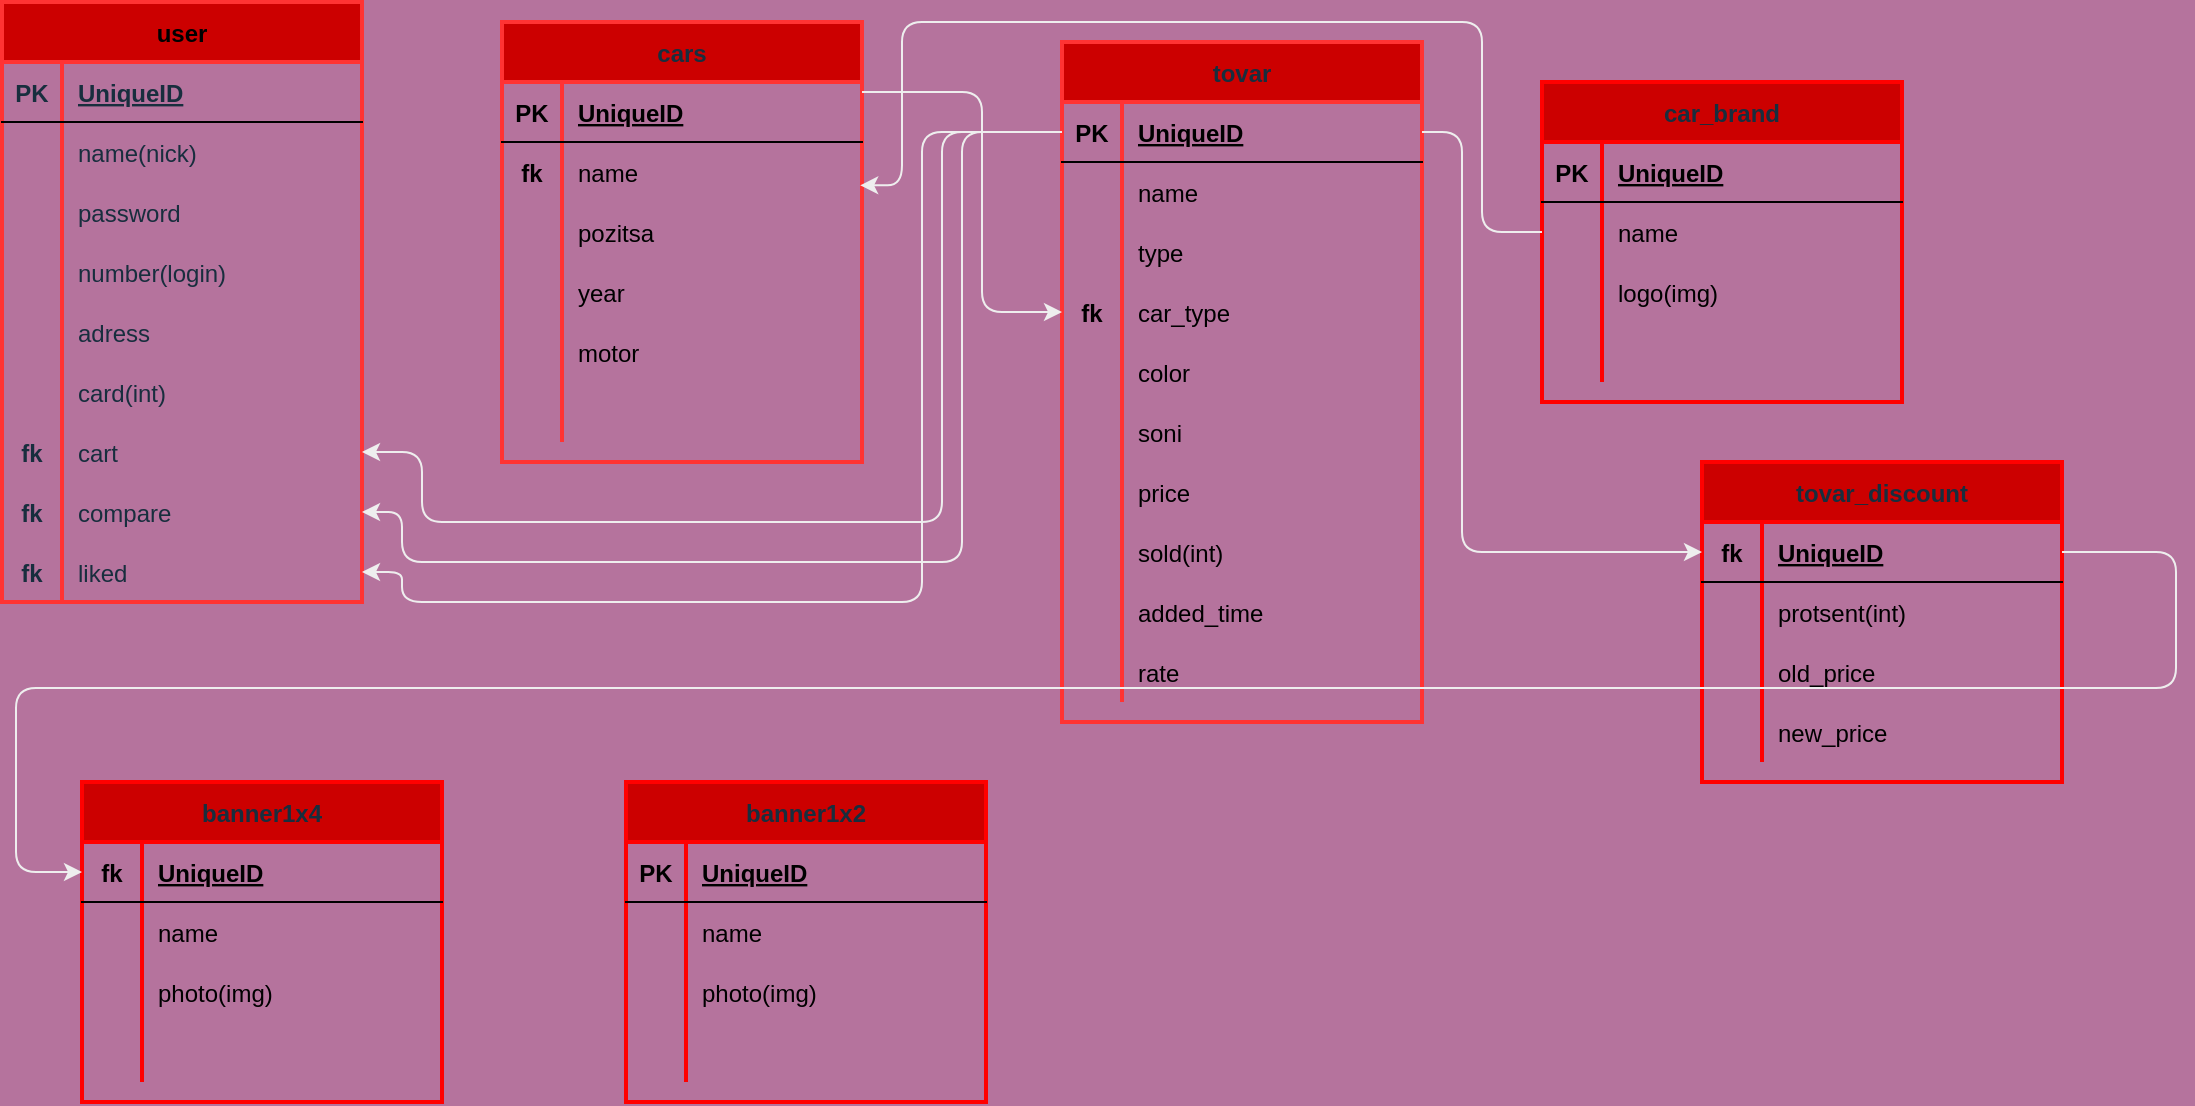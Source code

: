 <mxfile version="14.9.7" type="github">
  <diagram id="xeHyyboJfRNo8l8H1pUN" name="Page-1">
    <mxGraphModel dx="1094" dy="473" grid="0" gridSize="10" guides="1" tooltips="1" connect="1" arrows="1" fold="1" page="1" pageScale="1" pageWidth="1200" pageHeight="1600" background="#B5739D" math="0" shadow="0">
      <root>
        <mxCell id="0" />
        <mxCell id="1" parent="0" />
        <mxCell id="P6NJorh4_VfwuN3LMd6D-14" value="user" style="shape=table;startSize=30;container=1;collapsible=1;childLayout=tableLayout;fixedRows=1;rowLines=0;fontStyle=1;align=center;resizeLast=1;swimlaneFillColor=none;strokeWidth=2;strokeColor=#FF3333;fillColor=#CC0000;" parent="1" vertex="1">
          <mxGeometry x="20" y="40" width="180" height="300" as="geometry" />
        </mxCell>
        <mxCell id="P6NJorh4_VfwuN3LMd6D-15" value="" style="shape=partialRectangle;collapsible=0;dropTarget=0;pointerEvents=0;fillColor=none;top=0;left=0;bottom=1;right=0;points=[[0,0.5],[1,0.5]];portConstraint=eastwest;fontColor=#182E3E;" parent="P6NJorh4_VfwuN3LMd6D-14" vertex="1">
          <mxGeometry y="30" width="180" height="30" as="geometry" />
        </mxCell>
        <mxCell id="P6NJorh4_VfwuN3LMd6D-16" value="PK" style="shape=partialRectangle;connectable=0;fillColor=none;top=0;left=0;bottom=0;right=0;fontStyle=1;overflow=hidden;strokeColor=#BAC8D3;fontColor=#182E3E;" parent="P6NJorh4_VfwuN3LMd6D-15" vertex="1">
          <mxGeometry width="30" height="30" as="geometry" />
        </mxCell>
        <mxCell id="P6NJorh4_VfwuN3LMd6D-17" value="UniqueID" style="shape=partialRectangle;connectable=0;fillColor=none;top=0;left=0;bottom=0;right=0;align=left;spacingLeft=6;fontStyle=5;overflow=hidden;strokeColor=#BAC8D3;fontColor=#182E3E;" parent="P6NJorh4_VfwuN3LMd6D-15" vertex="1">
          <mxGeometry x="30" width="150" height="30" as="geometry" />
        </mxCell>
        <mxCell id="P6NJorh4_VfwuN3LMd6D-18" value="" style="shape=partialRectangle;collapsible=0;dropTarget=0;pointerEvents=0;fillColor=none;top=0;left=0;bottom=0;right=0;points=[[0,0.5],[1,0.5]];portConstraint=eastwest;strokeColor=#BAC8D3;fontColor=#182E3E;" parent="P6NJorh4_VfwuN3LMd6D-14" vertex="1">
          <mxGeometry y="60" width="180" height="30" as="geometry" />
        </mxCell>
        <mxCell id="P6NJorh4_VfwuN3LMd6D-19" value="" style="shape=partialRectangle;connectable=0;fillColor=none;top=0;left=0;bottom=0;right=0;editable=1;overflow=hidden;strokeColor=#BAC8D3;fontColor=#182E3E;" parent="P6NJorh4_VfwuN3LMd6D-18" vertex="1">
          <mxGeometry width="30" height="30" as="geometry" />
        </mxCell>
        <mxCell id="P6NJorh4_VfwuN3LMd6D-20" value="name(nick)" style="shape=partialRectangle;connectable=0;fillColor=none;top=0;left=0;bottom=0;right=0;align=left;spacingLeft=6;overflow=hidden;strokeColor=#BAC8D3;fontColor=#182E3E;" parent="P6NJorh4_VfwuN3LMd6D-18" vertex="1">
          <mxGeometry x="30" width="150" height="30" as="geometry" />
        </mxCell>
        <mxCell id="P6NJorh4_VfwuN3LMd6D-21" value="" style="shape=partialRectangle;collapsible=0;dropTarget=0;pointerEvents=0;fillColor=none;top=0;left=0;bottom=0;right=0;points=[[0,0.5],[1,0.5]];portConstraint=eastwest;strokeColor=#BAC8D3;fontColor=#182E3E;" parent="P6NJorh4_VfwuN3LMd6D-14" vertex="1">
          <mxGeometry y="90" width="180" height="30" as="geometry" />
        </mxCell>
        <mxCell id="P6NJorh4_VfwuN3LMd6D-22" value="" style="shape=partialRectangle;connectable=0;fillColor=none;top=0;left=0;bottom=0;right=0;editable=1;overflow=hidden;strokeColor=#BAC8D3;fontColor=#182E3E;" parent="P6NJorh4_VfwuN3LMd6D-21" vertex="1">
          <mxGeometry width="30" height="30" as="geometry" />
        </mxCell>
        <mxCell id="P6NJorh4_VfwuN3LMd6D-23" value="password" style="shape=partialRectangle;connectable=0;fillColor=none;top=0;left=0;bottom=0;right=0;align=left;spacingLeft=6;overflow=hidden;strokeColor=#BAC8D3;fontColor=#182E3E;" parent="P6NJorh4_VfwuN3LMd6D-21" vertex="1">
          <mxGeometry x="30" width="150" height="30" as="geometry" />
        </mxCell>
        <mxCell id="P6NJorh4_VfwuN3LMd6D-24" value="" style="shape=partialRectangle;collapsible=0;dropTarget=0;pointerEvents=0;fillColor=none;top=0;left=0;bottom=0;right=0;points=[[0,0.5],[1,0.5]];portConstraint=eastwest;strokeColor=#BAC8D3;fontColor=#182E3E;" parent="P6NJorh4_VfwuN3LMd6D-14" vertex="1">
          <mxGeometry y="120" width="180" height="30" as="geometry" />
        </mxCell>
        <mxCell id="P6NJorh4_VfwuN3LMd6D-25" value="" style="shape=partialRectangle;connectable=0;fillColor=none;top=0;left=0;bottom=0;right=0;editable=1;overflow=hidden;strokeColor=#BAC8D3;fontColor=#182E3E;" parent="P6NJorh4_VfwuN3LMd6D-24" vertex="1">
          <mxGeometry width="30" height="30" as="geometry" />
        </mxCell>
        <mxCell id="P6NJorh4_VfwuN3LMd6D-26" value="number(login)" style="shape=partialRectangle;connectable=0;fillColor=none;top=0;left=0;bottom=0;right=0;align=left;spacingLeft=6;overflow=hidden;strokeColor=#BAC8D3;fontColor=#182E3E;" parent="P6NJorh4_VfwuN3LMd6D-24" vertex="1">
          <mxGeometry x="30" width="150" height="30" as="geometry" />
        </mxCell>
        <mxCell id="P6NJorh4_VfwuN3LMd6D-27" value="" style="shape=partialRectangle;collapsible=0;dropTarget=0;pointerEvents=0;fillColor=none;top=0;left=0;bottom=0;right=0;points=[[0,0.5],[1,0.5]];portConstraint=eastwest;strokeColor=#BAC8D3;fontColor=#182E3E;" parent="P6NJorh4_VfwuN3LMd6D-14" vertex="1">
          <mxGeometry y="150" width="180" height="30" as="geometry" />
        </mxCell>
        <mxCell id="P6NJorh4_VfwuN3LMd6D-28" value="" style="shape=partialRectangle;connectable=0;fillColor=none;top=0;left=0;bottom=0;right=0;editable=1;overflow=hidden;strokeColor=#BAC8D3;fontColor=#182E3E;" parent="P6NJorh4_VfwuN3LMd6D-27" vertex="1">
          <mxGeometry width="30" height="30" as="geometry" />
        </mxCell>
        <mxCell id="P6NJorh4_VfwuN3LMd6D-29" value="adress" style="shape=partialRectangle;connectable=0;fillColor=none;top=0;left=0;bottom=0;right=0;align=left;spacingLeft=6;overflow=hidden;strokeColor=#BAC8D3;fontColor=#182E3E;" parent="P6NJorh4_VfwuN3LMd6D-27" vertex="1">
          <mxGeometry x="30" width="150" height="30" as="geometry" />
        </mxCell>
        <mxCell id="P6NJorh4_VfwuN3LMd6D-30" value="" style="shape=partialRectangle;collapsible=0;dropTarget=0;pointerEvents=0;fillColor=none;top=0;left=0;bottom=0;right=0;points=[[0,0.5],[1,0.5]];portConstraint=eastwest;strokeColor=#BAC8D3;fontColor=#182E3E;" parent="P6NJorh4_VfwuN3LMd6D-14" vertex="1">
          <mxGeometry y="180" width="180" height="30" as="geometry" />
        </mxCell>
        <mxCell id="P6NJorh4_VfwuN3LMd6D-31" value="" style="shape=partialRectangle;connectable=0;fillColor=none;top=0;left=0;bottom=0;right=0;editable=1;overflow=hidden;strokeColor=#BAC8D3;fontColor=#182E3E;" parent="P6NJorh4_VfwuN3LMd6D-30" vertex="1">
          <mxGeometry width="30" height="30" as="geometry" />
        </mxCell>
        <mxCell id="P6NJorh4_VfwuN3LMd6D-32" value="card(int)" style="shape=partialRectangle;connectable=0;fillColor=none;top=0;left=0;bottom=0;right=0;align=left;spacingLeft=6;overflow=hidden;strokeColor=#BAC8D3;fontColor=#182E3E;" parent="P6NJorh4_VfwuN3LMd6D-30" vertex="1">
          <mxGeometry x="30" width="150" height="30" as="geometry" />
        </mxCell>
        <mxCell id="P6NJorh4_VfwuN3LMd6D-150" value="" style="shape=partialRectangle;collapsible=0;dropTarget=0;pointerEvents=0;fillColor=none;top=0;left=0;bottom=0;right=0;points=[[0,0.5],[1,0.5]];portConstraint=eastwest;strokeColor=#BAC8D3;fontColor=#182E3E;" parent="P6NJorh4_VfwuN3LMd6D-14" vertex="1">
          <mxGeometry y="210" width="180" height="30" as="geometry" />
        </mxCell>
        <mxCell id="P6NJorh4_VfwuN3LMd6D-151" value="fk" style="shape=partialRectangle;connectable=0;fillColor=none;top=0;left=0;bottom=0;right=0;editable=1;overflow=hidden;strokeColor=#BAC8D3;fontColor=#182E3E;fontStyle=1" parent="P6NJorh4_VfwuN3LMd6D-150" vertex="1">
          <mxGeometry width="30" height="30" as="geometry" />
        </mxCell>
        <mxCell id="P6NJorh4_VfwuN3LMd6D-152" value="cart" style="shape=partialRectangle;connectable=0;fillColor=none;top=0;left=0;bottom=0;right=0;align=left;spacingLeft=6;overflow=hidden;strokeColor=#BAC8D3;fontColor=#182E3E;" parent="P6NJorh4_VfwuN3LMd6D-150" vertex="1">
          <mxGeometry x="30" width="150" height="30" as="geometry" />
        </mxCell>
        <mxCell id="P6NJorh4_VfwuN3LMd6D-154" value="" style="shape=partialRectangle;collapsible=0;dropTarget=0;pointerEvents=0;fillColor=none;top=0;left=0;bottom=0;right=0;points=[[0,0.5],[1,0.5]];portConstraint=eastwest;strokeColor=#BAC8D3;fontColor=#182E3E;" parent="P6NJorh4_VfwuN3LMd6D-14" vertex="1">
          <mxGeometry y="240" width="180" height="30" as="geometry" />
        </mxCell>
        <mxCell id="P6NJorh4_VfwuN3LMd6D-155" value="fk" style="shape=partialRectangle;connectable=0;fillColor=none;top=0;left=0;bottom=0;right=0;editable=1;overflow=hidden;strokeColor=#BAC8D3;fontColor=#182E3E;fontStyle=1" parent="P6NJorh4_VfwuN3LMd6D-154" vertex="1">
          <mxGeometry width="30" height="30" as="geometry" />
        </mxCell>
        <mxCell id="P6NJorh4_VfwuN3LMd6D-156" value="compare" style="shape=partialRectangle;connectable=0;fillColor=none;top=0;left=0;bottom=0;right=0;align=left;spacingLeft=6;overflow=hidden;strokeColor=#BAC8D3;fontColor=#182E3E;" parent="P6NJorh4_VfwuN3LMd6D-154" vertex="1">
          <mxGeometry x="30" width="150" height="30" as="geometry" />
        </mxCell>
        <mxCell id="P6NJorh4_VfwuN3LMd6D-159" value="" style="shape=partialRectangle;collapsible=0;dropTarget=0;pointerEvents=0;fillColor=none;top=0;left=0;bottom=0;right=0;points=[[0,0.5],[1,0.5]];portConstraint=eastwest;strokeColor=#BAC8D3;fontColor=#182E3E;" parent="P6NJorh4_VfwuN3LMd6D-14" vertex="1">
          <mxGeometry y="270" width="180" height="30" as="geometry" />
        </mxCell>
        <mxCell id="P6NJorh4_VfwuN3LMd6D-160" value="fk" style="shape=partialRectangle;connectable=0;fillColor=none;top=0;left=0;bottom=0;right=0;editable=1;overflow=hidden;strokeColor=#BAC8D3;fontColor=#182E3E;fontStyle=1" parent="P6NJorh4_VfwuN3LMd6D-159" vertex="1">
          <mxGeometry width="30" height="30" as="geometry" />
        </mxCell>
        <mxCell id="P6NJorh4_VfwuN3LMd6D-161" value="liked" style="shape=partialRectangle;connectable=0;fillColor=none;top=0;left=0;bottom=0;right=0;align=left;spacingLeft=6;overflow=hidden;strokeColor=#BAC8D3;fontColor=#182E3E;" parent="P6NJorh4_VfwuN3LMd6D-159" vertex="1">
          <mxGeometry x="30" width="150" height="30" as="geometry" />
        </mxCell>
        <mxCell id="P6NJorh4_VfwuN3LMd6D-33" value="tovar" style="shape=table;startSize=30;container=1;collapsible=1;childLayout=tableLayout;fixedRows=1;rowLines=0;fontStyle=1;align=center;resizeLast=1;rounded=0;sketch=0;fontColor=#182E3E;strokeColor=#FF3333;strokeWidth=2;fillColor=#CC0000;gradientColor=none;" parent="1" vertex="1">
          <mxGeometry x="550" y="60" width="180" height="340" as="geometry" />
        </mxCell>
        <mxCell id="P6NJorh4_VfwuN3LMd6D-34" value="" style="shape=partialRectangle;collapsible=0;dropTarget=0;pointerEvents=0;fillColor=none;top=0;left=0;bottom=1;right=0;points=[[0,0.5],[1,0.5]];portConstraint=eastwest;" parent="P6NJorh4_VfwuN3LMd6D-33" vertex="1">
          <mxGeometry y="30" width="180" height="30" as="geometry" />
        </mxCell>
        <mxCell id="P6NJorh4_VfwuN3LMd6D-35" value="PK" style="shape=partialRectangle;connectable=0;fillColor=none;top=0;left=0;bottom=0;right=0;fontStyle=1;overflow=hidden;" parent="P6NJorh4_VfwuN3LMd6D-34" vertex="1">
          <mxGeometry width="30" height="30" as="geometry" />
        </mxCell>
        <mxCell id="P6NJorh4_VfwuN3LMd6D-36" value="UniqueID" style="shape=partialRectangle;connectable=0;fillColor=none;top=0;left=0;bottom=0;right=0;align=left;spacingLeft=6;fontStyle=5;overflow=hidden;" parent="P6NJorh4_VfwuN3LMd6D-34" vertex="1">
          <mxGeometry x="30" width="150" height="30" as="geometry" />
        </mxCell>
        <mxCell id="P6NJorh4_VfwuN3LMd6D-37" value="" style="shape=partialRectangle;collapsible=0;dropTarget=0;pointerEvents=0;fillColor=none;top=0;left=0;bottom=0;right=0;points=[[0,0.5],[1,0.5]];portConstraint=eastwest;" parent="P6NJorh4_VfwuN3LMd6D-33" vertex="1">
          <mxGeometry y="60" width="180" height="30" as="geometry" />
        </mxCell>
        <mxCell id="P6NJorh4_VfwuN3LMd6D-38" value="" style="shape=partialRectangle;connectable=0;fillColor=none;top=0;left=0;bottom=0;right=0;editable=1;overflow=hidden;" parent="P6NJorh4_VfwuN3LMd6D-37" vertex="1">
          <mxGeometry width="30" height="30" as="geometry" />
        </mxCell>
        <mxCell id="P6NJorh4_VfwuN3LMd6D-39" value="name" style="shape=partialRectangle;connectable=0;fillColor=none;top=0;left=0;bottom=0;right=0;align=left;spacingLeft=6;overflow=hidden;" parent="P6NJorh4_VfwuN3LMd6D-37" vertex="1">
          <mxGeometry x="30" width="150" height="30" as="geometry" />
        </mxCell>
        <mxCell id="P6NJorh4_VfwuN3LMd6D-40" value="" style="shape=partialRectangle;collapsible=0;dropTarget=0;pointerEvents=0;fillColor=none;top=0;left=0;bottom=0;right=0;points=[[0,0.5],[1,0.5]];portConstraint=eastwest;" parent="P6NJorh4_VfwuN3LMd6D-33" vertex="1">
          <mxGeometry y="90" width="180" height="30" as="geometry" />
        </mxCell>
        <mxCell id="P6NJorh4_VfwuN3LMd6D-41" value="" style="shape=partialRectangle;connectable=0;fillColor=none;top=0;left=0;bottom=0;right=0;editable=1;overflow=hidden;" parent="P6NJorh4_VfwuN3LMd6D-40" vertex="1">
          <mxGeometry width="30" height="30" as="geometry" />
        </mxCell>
        <mxCell id="P6NJorh4_VfwuN3LMd6D-42" value="type" style="shape=partialRectangle;connectable=0;fillColor=none;top=0;left=0;bottom=0;right=0;align=left;spacingLeft=6;overflow=hidden;" parent="P6NJorh4_VfwuN3LMd6D-40" vertex="1">
          <mxGeometry x="30" width="150" height="30" as="geometry" />
        </mxCell>
        <mxCell id="P6NJorh4_VfwuN3LMd6D-43" value="" style="shape=partialRectangle;collapsible=0;dropTarget=0;pointerEvents=0;fillColor=none;top=0;left=0;bottom=0;right=0;points=[[0,0.5],[1,0.5]];portConstraint=eastwest;" parent="P6NJorh4_VfwuN3LMd6D-33" vertex="1">
          <mxGeometry y="120" width="180" height="30" as="geometry" />
        </mxCell>
        <mxCell id="P6NJorh4_VfwuN3LMd6D-44" value="fk" style="shape=partialRectangle;connectable=0;fillColor=none;top=0;left=0;bottom=0;right=0;editable=1;overflow=hidden;fontStyle=1" parent="P6NJorh4_VfwuN3LMd6D-43" vertex="1">
          <mxGeometry width="30" height="30" as="geometry" />
        </mxCell>
        <mxCell id="P6NJorh4_VfwuN3LMd6D-45" value="car_type" style="shape=partialRectangle;connectable=0;fillColor=none;top=0;left=0;bottom=0;right=0;align=left;spacingLeft=6;overflow=hidden;" parent="P6NJorh4_VfwuN3LMd6D-43" vertex="1">
          <mxGeometry x="30" width="150" height="30" as="geometry" />
        </mxCell>
        <mxCell id="P6NJorh4_VfwuN3LMd6D-82" value="" style="shape=partialRectangle;collapsible=0;dropTarget=0;pointerEvents=0;fillColor=none;top=0;left=0;bottom=0;right=0;points=[[0,0.5],[1,0.5]];portConstraint=eastwest;" parent="P6NJorh4_VfwuN3LMd6D-33" vertex="1">
          <mxGeometry y="150" width="180" height="30" as="geometry" />
        </mxCell>
        <mxCell id="P6NJorh4_VfwuN3LMd6D-83" value="" style="shape=partialRectangle;connectable=0;fillColor=none;top=0;left=0;bottom=0;right=0;editable=1;overflow=hidden;" parent="P6NJorh4_VfwuN3LMd6D-82" vertex="1">
          <mxGeometry width="30" height="30" as="geometry" />
        </mxCell>
        <mxCell id="P6NJorh4_VfwuN3LMd6D-84" value="color" style="shape=partialRectangle;connectable=0;fillColor=none;top=0;left=0;bottom=0;right=0;align=left;spacingLeft=6;overflow=hidden;" parent="P6NJorh4_VfwuN3LMd6D-82" vertex="1">
          <mxGeometry x="30" width="150" height="30" as="geometry" />
        </mxCell>
        <mxCell id="P6NJorh4_VfwuN3LMd6D-85" value="" style="shape=partialRectangle;collapsible=0;dropTarget=0;pointerEvents=0;fillColor=none;top=0;left=0;bottom=0;right=0;points=[[0,0.5],[1,0.5]];portConstraint=eastwest;" parent="P6NJorh4_VfwuN3LMd6D-33" vertex="1">
          <mxGeometry y="180" width="180" height="30" as="geometry" />
        </mxCell>
        <mxCell id="P6NJorh4_VfwuN3LMd6D-86" value="" style="shape=partialRectangle;connectable=0;fillColor=none;top=0;left=0;bottom=0;right=0;editable=1;overflow=hidden;" parent="P6NJorh4_VfwuN3LMd6D-85" vertex="1">
          <mxGeometry width="30" height="30" as="geometry" />
        </mxCell>
        <mxCell id="P6NJorh4_VfwuN3LMd6D-87" value="soni" style="shape=partialRectangle;connectable=0;fillColor=none;top=0;left=0;bottom=0;right=0;align=left;spacingLeft=6;overflow=hidden;" parent="P6NJorh4_VfwuN3LMd6D-85" vertex="1">
          <mxGeometry x="30" width="150" height="30" as="geometry" />
        </mxCell>
        <mxCell id="P6NJorh4_VfwuN3LMd6D-107" value="" style="shape=partialRectangle;collapsible=0;dropTarget=0;pointerEvents=0;fillColor=none;top=0;left=0;bottom=0;right=0;points=[[0,0.5],[1,0.5]];portConstraint=eastwest;" parent="P6NJorh4_VfwuN3LMd6D-33" vertex="1">
          <mxGeometry y="210" width="180" height="30" as="geometry" />
        </mxCell>
        <mxCell id="P6NJorh4_VfwuN3LMd6D-108" value="" style="shape=partialRectangle;connectable=0;fillColor=none;top=0;left=0;bottom=0;right=0;editable=1;overflow=hidden;" parent="P6NJorh4_VfwuN3LMd6D-107" vertex="1">
          <mxGeometry width="30" height="30" as="geometry" />
        </mxCell>
        <mxCell id="P6NJorh4_VfwuN3LMd6D-109" value="price" style="shape=partialRectangle;connectable=0;fillColor=none;top=0;left=0;bottom=0;right=0;align=left;spacingLeft=6;overflow=hidden;" parent="P6NJorh4_VfwuN3LMd6D-107" vertex="1">
          <mxGeometry x="30" width="150" height="30" as="geometry" />
        </mxCell>
        <mxCell id="P6NJorh4_VfwuN3LMd6D-163" value="" style="shape=partialRectangle;collapsible=0;dropTarget=0;pointerEvents=0;fillColor=none;top=0;left=0;bottom=0;right=0;points=[[0,0.5],[1,0.5]];portConstraint=eastwest;" parent="P6NJorh4_VfwuN3LMd6D-33" vertex="1">
          <mxGeometry y="240" width="180" height="30" as="geometry" />
        </mxCell>
        <mxCell id="P6NJorh4_VfwuN3LMd6D-164" value="" style="shape=partialRectangle;connectable=0;fillColor=none;top=0;left=0;bottom=0;right=0;editable=1;overflow=hidden;" parent="P6NJorh4_VfwuN3LMd6D-163" vertex="1">
          <mxGeometry width="30" height="30" as="geometry" />
        </mxCell>
        <mxCell id="P6NJorh4_VfwuN3LMd6D-165" value="sold(int)" style="shape=partialRectangle;connectable=0;fillColor=none;top=0;left=0;bottom=0;right=0;align=left;spacingLeft=6;overflow=hidden;" parent="P6NJorh4_VfwuN3LMd6D-163" vertex="1">
          <mxGeometry x="30" width="150" height="30" as="geometry" />
        </mxCell>
        <mxCell id="P6NJorh4_VfwuN3LMd6D-166" value="" style="shape=partialRectangle;collapsible=0;dropTarget=0;pointerEvents=0;fillColor=none;top=0;left=0;bottom=0;right=0;points=[[0,0.5],[1,0.5]];portConstraint=eastwest;" parent="P6NJorh4_VfwuN3LMd6D-33" vertex="1">
          <mxGeometry y="270" width="180" height="30" as="geometry" />
        </mxCell>
        <mxCell id="P6NJorh4_VfwuN3LMd6D-167" value="" style="shape=partialRectangle;connectable=0;fillColor=none;top=0;left=0;bottom=0;right=0;editable=1;overflow=hidden;" parent="P6NJorh4_VfwuN3LMd6D-166" vertex="1">
          <mxGeometry width="30" height="30" as="geometry" />
        </mxCell>
        <mxCell id="P6NJorh4_VfwuN3LMd6D-168" value="added_time" style="shape=partialRectangle;connectable=0;fillColor=none;top=0;left=0;bottom=0;right=0;align=left;spacingLeft=6;overflow=hidden;" parent="P6NJorh4_VfwuN3LMd6D-166" vertex="1">
          <mxGeometry x="30" width="150" height="30" as="geometry" />
        </mxCell>
        <mxCell id="P6NJorh4_VfwuN3LMd6D-169" value="" style="shape=partialRectangle;collapsible=0;dropTarget=0;pointerEvents=0;fillColor=none;top=0;left=0;bottom=0;right=0;points=[[0,0.5],[1,0.5]];portConstraint=eastwest;" parent="P6NJorh4_VfwuN3LMd6D-33" vertex="1">
          <mxGeometry y="300" width="180" height="30" as="geometry" />
        </mxCell>
        <mxCell id="P6NJorh4_VfwuN3LMd6D-170" value="" style="shape=partialRectangle;connectable=0;fillColor=none;top=0;left=0;bottom=0;right=0;editable=1;overflow=hidden;" parent="P6NJorh4_VfwuN3LMd6D-169" vertex="1">
          <mxGeometry width="30" height="30" as="geometry" />
        </mxCell>
        <mxCell id="P6NJorh4_VfwuN3LMd6D-171" value="rate" style="shape=partialRectangle;connectable=0;fillColor=none;top=0;left=0;bottom=0;right=0;align=left;spacingLeft=6;overflow=hidden;" parent="P6NJorh4_VfwuN3LMd6D-169" vertex="1">
          <mxGeometry x="30" width="150" height="30" as="geometry" />
        </mxCell>
        <mxCell id="P6NJorh4_VfwuN3LMd6D-46" value="cars" style="shape=table;startSize=30;container=1;collapsible=1;childLayout=tableLayout;fixedRows=1;rowLines=0;fontStyle=1;align=center;resizeLast=1;rounded=0;sketch=0;fontColor=#182E3E;strokeColor=#FF3333;strokeWidth=2;fillColor=#CC0000;gradientColor=none;" parent="1" vertex="1">
          <mxGeometry x="270" y="50" width="180" height="220" as="geometry" />
        </mxCell>
        <mxCell id="P6NJorh4_VfwuN3LMd6D-47" value="" style="shape=partialRectangle;collapsible=0;dropTarget=0;pointerEvents=0;fillColor=none;top=0;left=0;bottom=1;right=0;points=[[0,0.5],[1,0.5]];portConstraint=eastwest;" parent="P6NJorh4_VfwuN3LMd6D-46" vertex="1">
          <mxGeometry y="30" width="180" height="30" as="geometry" />
        </mxCell>
        <mxCell id="P6NJorh4_VfwuN3LMd6D-48" value="PK" style="shape=partialRectangle;connectable=0;fillColor=none;top=0;left=0;bottom=0;right=0;fontStyle=1;overflow=hidden;" parent="P6NJorh4_VfwuN3LMd6D-47" vertex="1">
          <mxGeometry width="30" height="30" as="geometry" />
        </mxCell>
        <mxCell id="P6NJorh4_VfwuN3LMd6D-49" value="UniqueID" style="shape=partialRectangle;connectable=0;fillColor=none;top=0;left=0;bottom=0;right=0;align=left;spacingLeft=6;fontStyle=5;overflow=hidden;" parent="P6NJorh4_VfwuN3LMd6D-47" vertex="1">
          <mxGeometry x="30" width="150" height="30" as="geometry" />
        </mxCell>
        <mxCell id="P6NJorh4_VfwuN3LMd6D-53" value="" style="shape=partialRectangle;collapsible=0;dropTarget=0;pointerEvents=0;fillColor=none;top=0;left=0;bottom=0;right=0;points=[[0,0.5],[1,0.5]];portConstraint=eastwest;" parent="P6NJorh4_VfwuN3LMd6D-46" vertex="1">
          <mxGeometry y="60" width="180" height="30" as="geometry" />
        </mxCell>
        <mxCell id="P6NJorh4_VfwuN3LMd6D-54" value="fk" style="shape=partialRectangle;connectable=0;fillColor=none;top=0;left=0;bottom=0;right=0;editable=1;overflow=hidden;fontStyle=1" parent="P6NJorh4_VfwuN3LMd6D-53" vertex="1">
          <mxGeometry width="30" height="30" as="geometry" />
        </mxCell>
        <mxCell id="P6NJorh4_VfwuN3LMd6D-55" value="name" style="shape=partialRectangle;connectable=0;fillColor=none;top=0;left=0;bottom=0;right=0;align=left;spacingLeft=6;overflow=hidden;" parent="P6NJorh4_VfwuN3LMd6D-53" vertex="1">
          <mxGeometry x="30" width="150" height="30" as="geometry" />
        </mxCell>
        <mxCell id="P6NJorh4_VfwuN3LMd6D-56" value="" style="shape=partialRectangle;collapsible=0;dropTarget=0;pointerEvents=0;fillColor=none;top=0;left=0;bottom=0;right=0;points=[[0,0.5],[1,0.5]];portConstraint=eastwest;" parent="P6NJorh4_VfwuN3LMd6D-46" vertex="1">
          <mxGeometry y="90" width="180" height="30" as="geometry" />
        </mxCell>
        <mxCell id="P6NJorh4_VfwuN3LMd6D-57" value="" style="shape=partialRectangle;connectable=0;fillColor=none;top=0;left=0;bottom=0;right=0;editable=1;overflow=hidden;" parent="P6NJorh4_VfwuN3LMd6D-56" vertex="1">
          <mxGeometry width="30" height="30" as="geometry" />
        </mxCell>
        <mxCell id="P6NJorh4_VfwuN3LMd6D-58" value="pozitsa" style="shape=partialRectangle;connectable=0;fillColor=none;top=0;left=0;bottom=0;right=0;align=left;spacingLeft=6;overflow=hidden;" parent="P6NJorh4_VfwuN3LMd6D-56" vertex="1">
          <mxGeometry x="30" width="150" height="30" as="geometry" />
        </mxCell>
        <mxCell id="P6NJorh4_VfwuN3LMd6D-70" value="" style="shape=partialRectangle;collapsible=0;dropTarget=0;pointerEvents=0;fillColor=none;top=0;left=0;bottom=0;right=0;points=[[0,0.5],[1,0.5]];portConstraint=eastwest;" parent="P6NJorh4_VfwuN3LMd6D-46" vertex="1">
          <mxGeometry y="120" width="180" height="30" as="geometry" />
        </mxCell>
        <mxCell id="P6NJorh4_VfwuN3LMd6D-71" value="" style="shape=partialRectangle;connectable=0;fillColor=none;top=0;left=0;bottom=0;right=0;editable=1;overflow=hidden;" parent="P6NJorh4_VfwuN3LMd6D-70" vertex="1">
          <mxGeometry width="30" height="30" as="geometry" />
        </mxCell>
        <mxCell id="P6NJorh4_VfwuN3LMd6D-72" value="year" style="shape=partialRectangle;connectable=0;fillColor=none;top=0;left=0;bottom=0;right=0;align=left;spacingLeft=6;overflow=hidden;" parent="P6NJorh4_VfwuN3LMd6D-70" vertex="1">
          <mxGeometry x="30" width="150" height="30" as="geometry" />
        </mxCell>
        <mxCell id="P6NJorh4_VfwuN3LMd6D-73" value="" style="shape=partialRectangle;collapsible=0;dropTarget=0;pointerEvents=0;fillColor=none;top=0;left=0;bottom=0;right=0;points=[[0,0.5],[1,0.5]];portConstraint=eastwest;" parent="P6NJorh4_VfwuN3LMd6D-46" vertex="1">
          <mxGeometry y="150" width="180" height="30" as="geometry" />
        </mxCell>
        <mxCell id="P6NJorh4_VfwuN3LMd6D-74" value="" style="shape=partialRectangle;connectable=0;fillColor=none;top=0;left=0;bottom=0;right=0;editable=1;overflow=hidden;" parent="P6NJorh4_VfwuN3LMd6D-73" vertex="1">
          <mxGeometry width="30" height="30" as="geometry" />
        </mxCell>
        <mxCell id="P6NJorh4_VfwuN3LMd6D-75" value="motor" style="shape=partialRectangle;connectable=0;fillColor=none;top=0;left=0;bottom=0;right=0;align=left;spacingLeft=6;overflow=hidden;" parent="P6NJorh4_VfwuN3LMd6D-73" vertex="1">
          <mxGeometry x="30" width="150" height="30" as="geometry" />
        </mxCell>
        <mxCell id="P6NJorh4_VfwuN3LMd6D-76" value="" style="shape=partialRectangle;collapsible=0;dropTarget=0;pointerEvents=0;fillColor=none;top=0;left=0;bottom=0;right=0;points=[[0,0.5],[1,0.5]];portConstraint=eastwest;" parent="P6NJorh4_VfwuN3LMd6D-46" vertex="1">
          <mxGeometry y="180" width="180" height="30" as="geometry" />
        </mxCell>
        <mxCell id="P6NJorh4_VfwuN3LMd6D-77" value="" style="shape=partialRectangle;connectable=0;fillColor=none;top=0;left=0;bottom=0;right=0;editable=1;overflow=hidden;" parent="P6NJorh4_VfwuN3LMd6D-76" vertex="1">
          <mxGeometry width="30" height="30" as="geometry" />
        </mxCell>
        <mxCell id="P6NJorh4_VfwuN3LMd6D-78" value="" style="shape=partialRectangle;connectable=0;fillColor=none;top=0;left=0;bottom=0;right=0;align=left;spacingLeft=6;overflow=hidden;" parent="P6NJorh4_VfwuN3LMd6D-76" vertex="1">
          <mxGeometry x="30" width="150" height="30" as="geometry" />
        </mxCell>
        <mxCell id="P6NJorh4_VfwuN3LMd6D-130" value="" style="edgeStyle=orthogonalEdgeStyle;curved=0;rounded=1;sketch=0;orthogonalLoop=1;jettySize=auto;html=1;fontColor=#FFFFFF;strokeColor=#EEEEEE;" parent="1" source="P6NJorh4_VfwuN3LMd6D-47" target="P6NJorh4_VfwuN3LMd6D-43" edge="1">
          <mxGeometry relative="1" as="geometry">
            <mxPoint x="530" y="200" as="targetPoint" />
            <Array as="points">
              <mxPoint x="510" y="85" />
              <mxPoint x="510" y="195" />
            </Array>
          </mxGeometry>
        </mxCell>
        <mxCell id="P6NJorh4_VfwuN3LMd6D-132" value="car_brand" style="shape=table;startSize=30;container=1;collapsible=1;childLayout=tableLayout;fixedRows=1;rowLines=0;fontStyle=1;align=center;resizeLast=1;rounded=0;sketch=0;fontColor=#182E3E;strokeWidth=2;gradientColor=none;fillColor=#CC0000;strokeColor=#FF0000;" parent="1" vertex="1">
          <mxGeometry x="790" y="80" width="180" height="160" as="geometry" />
        </mxCell>
        <mxCell id="P6NJorh4_VfwuN3LMd6D-133" value="" style="shape=partialRectangle;collapsible=0;dropTarget=0;pointerEvents=0;fillColor=none;top=0;left=0;bottom=1;right=0;points=[[0,0.5],[1,0.5]];portConstraint=eastwest;" parent="P6NJorh4_VfwuN3LMd6D-132" vertex="1">
          <mxGeometry y="30" width="180" height="30" as="geometry" />
        </mxCell>
        <mxCell id="P6NJorh4_VfwuN3LMd6D-134" value="PK" style="shape=partialRectangle;connectable=0;fillColor=none;top=0;left=0;bottom=0;right=0;fontStyle=1;overflow=hidden;" parent="P6NJorh4_VfwuN3LMd6D-133" vertex="1">
          <mxGeometry width="30" height="30" as="geometry" />
        </mxCell>
        <mxCell id="P6NJorh4_VfwuN3LMd6D-135" value="UniqueID" style="shape=partialRectangle;connectable=0;fillColor=none;top=0;left=0;bottom=0;right=0;align=left;spacingLeft=6;fontStyle=5;overflow=hidden;" parent="P6NJorh4_VfwuN3LMd6D-133" vertex="1">
          <mxGeometry x="30" width="150" height="30" as="geometry" />
        </mxCell>
        <mxCell id="P6NJorh4_VfwuN3LMd6D-136" value="" style="shape=partialRectangle;collapsible=0;dropTarget=0;pointerEvents=0;fillColor=none;top=0;left=0;bottom=0;right=0;points=[[0,0.5],[1,0.5]];portConstraint=eastwest;" parent="P6NJorh4_VfwuN3LMd6D-132" vertex="1">
          <mxGeometry y="60" width="180" height="30" as="geometry" />
        </mxCell>
        <mxCell id="P6NJorh4_VfwuN3LMd6D-137" value="" style="shape=partialRectangle;connectable=0;fillColor=none;top=0;left=0;bottom=0;right=0;editable=1;overflow=hidden;fontStyle=1" parent="P6NJorh4_VfwuN3LMd6D-136" vertex="1">
          <mxGeometry width="30" height="30" as="geometry" />
        </mxCell>
        <mxCell id="P6NJorh4_VfwuN3LMd6D-138" value="name" style="shape=partialRectangle;connectable=0;fillColor=none;top=0;left=0;bottom=0;right=0;align=left;spacingLeft=6;overflow=hidden;" parent="P6NJorh4_VfwuN3LMd6D-136" vertex="1">
          <mxGeometry x="30" width="150" height="30" as="geometry" />
        </mxCell>
        <mxCell id="P6NJorh4_VfwuN3LMd6D-139" value="" style="shape=partialRectangle;collapsible=0;dropTarget=0;pointerEvents=0;fillColor=none;top=0;left=0;bottom=0;right=0;points=[[0,0.5],[1,0.5]];portConstraint=eastwest;" parent="P6NJorh4_VfwuN3LMd6D-132" vertex="1">
          <mxGeometry y="90" width="180" height="30" as="geometry" />
        </mxCell>
        <mxCell id="P6NJorh4_VfwuN3LMd6D-140" value="" style="shape=partialRectangle;connectable=0;fillColor=none;top=0;left=0;bottom=0;right=0;editable=1;overflow=hidden;" parent="P6NJorh4_VfwuN3LMd6D-139" vertex="1">
          <mxGeometry width="30" height="30" as="geometry" />
        </mxCell>
        <mxCell id="P6NJorh4_VfwuN3LMd6D-141" value="logo(img)" style="shape=partialRectangle;connectable=0;fillColor=none;top=0;left=0;bottom=0;right=0;align=left;spacingLeft=6;overflow=hidden;" parent="P6NJorh4_VfwuN3LMd6D-139" vertex="1">
          <mxGeometry x="30" width="150" height="30" as="geometry" />
        </mxCell>
        <mxCell id="P6NJorh4_VfwuN3LMd6D-142" value="" style="shape=partialRectangle;collapsible=0;dropTarget=0;pointerEvents=0;fillColor=none;top=0;left=0;bottom=0;right=0;points=[[0,0.5],[1,0.5]];portConstraint=eastwest;" parent="P6NJorh4_VfwuN3LMd6D-132" vertex="1">
          <mxGeometry y="120" width="180" height="30" as="geometry" />
        </mxCell>
        <mxCell id="P6NJorh4_VfwuN3LMd6D-143" value="" style="shape=partialRectangle;connectable=0;fillColor=none;top=0;left=0;bottom=0;right=0;editable=1;overflow=hidden;" parent="P6NJorh4_VfwuN3LMd6D-142" vertex="1">
          <mxGeometry width="30" height="30" as="geometry" />
        </mxCell>
        <mxCell id="P6NJorh4_VfwuN3LMd6D-144" value="" style="shape=partialRectangle;connectable=0;fillColor=none;top=0;left=0;bottom=0;right=0;align=left;spacingLeft=6;overflow=hidden;" parent="P6NJorh4_VfwuN3LMd6D-142" vertex="1">
          <mxGeometry x="30" width="150" height="30" as="geometry" />
        </mxCell>
        <mxCell id="P6NJorh4_VfwuN3LMd6D-153" value="" style="edgeStyle=orthogonalEdgeStyle;curved=0;rounded=1;sketch=0;orthogonalLoop=1;jettySize=auto;html=1;fontColor=#FFFFFF;strokeColor=#EEEEEE;entryX=1;entryY=0.5;entryDx=0;entryDy=0;" parent="1" source="P6NJorh4_VfwuN3LMd6D-34" target="P6NJorh4_VfwuN3LMd6D-150" edge="1">
          <mxGeometry relative="1" as="geometry">
            <Array as="points">
              <mxPoint x="490" y="105" />
              <mxPoint x="490" y="300" />
              <mxPoint x="230" y="300" />
              <mxPoint x="230" y="265" />
            </Array>
          </mxGeometry>
        </mxCell>
        <mxCell id="P6NJorh4_VfwuN3LMd6D-157" value="" style="edgeStyle=orthogonalEdgeStyle;curved=0;rounded=1;sketch=0;orthogonalLoop=1;jettySize=auto;html=1;fontColor=#FFFFFF;strokeColor=#EEEEEE;entryX=1;entryY=0.5;entryDx=0;entryDy=0;" parent="1" source="P6NJorh4_VfwuN3LMd6D-34" target="P6NJorh4_VfwuN3LMd6D-154" edge="1">
          <mxGeometry relative="1" as="geometry">
            <Array as="points">
              <mxPoint x="500" y="105" />
              <mxPoint x="500" y="320" />
              <mxPoint x="220" y="320" />
              <mxPoint x="220" y="295" />
            </Array>
          </mxGeometry>
        </mxCell>
        <mxCell id="P6NJorh4_VfwuN3LMd6D-158" value="" style="edgeStyle=orthogonalEdgeStyle;curved=0;rounded=1;sketch=0;orthogonalLoop=1;jettySize=auto;html=1;fontColor=#FFFFFF;strokeColor=#EEEEEE;entryX=0.995;entryY=0.722;entryDx=0;entryDy=0;entryPerimeter=0;" parent="1" source="P6NJorh4_VfwuN3LMd6D-136" target="P6NJorh4_VfwuN3LMd6D-53" edge="1">
          <mxGeometry relative="1" as="geometry">
            <Array as="points">
              <mxPoint x="760" y="155" />
              <mxPoint x="760" y="50" />
              <mxPoint x="470" y="50" />
              <mxPoint x="470" y="132" />
            </Array>
          </mxGeometry>
        </mxCell>
        <mxCell id="P6NJorh4_VfwuN3LMd6D-162" value="" style="edgeStyle=orthogonalEdgeStyle;curved=0;rounded=1;sketch=0;orthogonalLoop=1;jettySize=auto;html=1;fontColor=#FFFFFF;strokeColor=#EEEEEE;entryX=1;entryY=0.5;entryDx=0;entryDy=0;" parent="1" source="P6NJorh4_VfwuN3LMd6D-34" target="P6NJorh4_VfwuN3LMd6D-159" edge="1">
          <mxGeometry relative="1" as="geometry">
            <Array as="points">
              <mxPoint x="480" y="105" />
              <mxPoint x="480" y="340" />
              <mxPoint x="220" y="340" />
              <mxPoint x="220" y="325" />
            </Array>
          </mxGeometry>
        </mxCell>
        <mxCell id="P6NJorh4_VfwuN3LMd6D-172" value="tovar_discount" style="shape=table;startSize=30;container=1;collapsible=1;childLayout=tableLayout;fixedRows=1;rowLines=0;fontStyle=1;align=center;resizeLast=1;rounded=0;sketch=0;fontColor=#182E3E;strokeColor=#FF0000;strokeWidth=2;fillColor=#CC0000;gradientColor=none;" parent="1" vertex="1">
          <mxGeometry x="870" y="270" width="180" height="160" as="geometry" />
        </mxCell>
        <mxCell id="P6NJorh4_VfwuN3LMd6D-173" value="" style="shape=partialRectangle;collapsible=0;dropTarget=0;pointerEvents=0;fillColor=none;top=0;left=0;bottom=1;right=0;points=[[0,0.5],[1,0.5]];portConstraint=eastwest;" parent="P6NJorh4_VfwuN3LMd6D-172" vertex="1">
          <mxGeometry y="30" width="180" height="30" as="geometry" />
        </mxCell>
        <mxCell id="P6NJorh4_VfwuN3LMd6D-174" value="fk" style="shape=partialRectangle;connectable=0;fillColor=none;top=0;left=0;bottom=0;right=0;fontStyle=1;overflow=hidden;" parent="P6NJorh4_VfwuN3LMd6D-173" vertex="1">
          <mxGeometry width="30" height="30" as="geometry" />
        </mxCell>
        <mxCell id="P6NJorh4_VfwuN3LMd6D-175" value="UniqueID" style="shape=partialRectangle;connectable=0;fillColor=none;top=0;left=0;bottom=0;right=0;align=left;spacingLeft=6;fontStyle=5;overflow=hidden;" parent="P6NJorh4_VfwuN3LMd6D-173" vertex="1">
          <mxGeometry x="30" width="150" height="30" as="geometry" />
        </mxCell>
        <mxCell id="P6NJorh4_VfwuN3LMd6D-176" value="" style="shape=partialRectangle;collapsible=0;dropTarget=0;pointerEvents=0;fillColor=none;top=0;left=0;bottom=0;right=0;points=[[0,0.5],[1,0.5]];portConstraint=eastwest;" parent="P6NJorh4_VfwuN3LMd6D-172" vertex="1">
          <mxGeometry y="60" width="180" height="30" as="geometry" />
        </mxCell>
        <mxCell id="P6NJorh4_VfwuN3LMd6D-177" value="" style="shape=partialRectangle;connectable=0;fillColor=none;top=0;left=0;bottom=0;right=0;editable=1;overflow=hidden;" parent="P6NJorh4_VfwuN3LMd6D-176" vertex="1">
          <mxGeometry width="30" height="30" as="geometry" />
        </mxCell>
        <mxCell id="P6NJorh4_VfwuN3LMd6D-178" value="protsent(int)" style="shape=partialRectangle;connectable=0;fillColor=none;top=0;left=0;bottom=0;right=0;align=left;spacingLeft=6;overflow=hidden;" parent="P6NJorh4_VfwuN3LMd6D-176" vertex="1">
          <mxGeometry x="30" width="150" height="30" as="geometry" />
        </mxCell>
        <mxCell id="P6NJorh4_VfwuN3LMd6D-179" value="" style="shape=partialRectangle;collapsible=0;dropTarget=0;pointerEvents=0;fillColor=none;top=0;left=0;bottom=0;right=0;points=[[0,0.5],[1,0.5]];portConstraint=eastwest;" parent="P6NJorh4_VfwuN3LMd6D-172" vertex="1">
          <mxGeometry y="90" width="180" height="30" as="geometry" />
        </mxCell>
        <mxCell id="P6NJorh4_VfwuN3LMd6D-180" value="" style="shape=partialRectangle;connectable=0;fillColor=none;top=0;left=0;bottom=0;right=0;editable=1;overflow=hidden;fontStyle=1" parent="P6NJorh4_VfwuN3LMd6D-179" vertex="1">
          <mxGeometry width="30" height="30" as="geometry" />
        </mxCell>
        <mxCell id="P6NJorh4_VfwuN3LMd6D-181" value="old_price" style="shape=partialRectangle;connectable=0;fillColor=none;top=0;left=0;bottom=0;right=0;align=left;spacingLeft=6;overflow=hidden;" parent="P6NJorh4_VfwuN3LMd6D-179" vertex="1">
          <mxGeometry x="30" width="150" height="30" as="geometry" />
        </mxCell>
        <mxCell id="P6NJorh4_VfwuN3LMd6D-182" value="" style="shape=partialRectangle;collapsible=0;dropTarget=0;pointerEvents=0;fillColor=none;top=0;left=0;bottom=0;right=0;points=[[0,0.5],[1,0.5]];portConstraint=eastwest;" parent="P6NJorh4_VfwuN3LMd6D-172" vertex="1">
          <mxGeometry y="120" width="180" height="30" as="geometry" />
        </mxCell>
        <mxCell id="P6NJorh4_VfwuN3LMd6D-183" value="" style="shape=partialRectangle;connectable=0;fillColor=none;top=0;left=0;bottom=0;right=0;editable=1;overflow=hidden;" parent="P6NJorh4_VfwuN3LMd6D-182" vertex="1">
          <mxGeometry width="30" height="30" as="geometry" />
        </mxCell>
        <mxCell id="P6NJorh4_VfwuN3LMd6D-184" value="new_price" style="shape=partialRectangle;connectable=0;fillColor=none;top=0;left=0;bottom=0;right=0;align=left;spacingLeft=6;overflow=hidden;" parent="P6NJorh4_VfwuN3LMd6D-182" vertex="1">
          <mxGeometry x="30" width="150" height="30" as="geometry" />
        </mxCell>
        <mxCell id="P6NJorh4_VfwuN3LMd6D-193" value="" style="edgeStyle=orthogonalEdgeStyle;curved=0;rounded=1;sketch=0;orthogonalLoop=1;jettySize=auto;html=1;fontColor=#FFFFFF;strokeColor=#EEEEEE;entryX=0;entryY=0.5;entryDx=0;entryDy=0;" parent="1" source="P6NJorh4_VfwuN3LMd6D-34" target="P6NJorh4_VfwuN3LMd6D-173" edge="1">
          <mxGeometry relative="1" as="geometry">
            <mxPoint x="870" y="310" as="targetPoint" />
            <Array as="points">
              <mxPoint x="750" y="105" />
              <mxPoint x="750" y="315" />
            </Array>
          </mxGeometry>
        </mxCell>
        <mxCell id="P6NJorh4_VfwuN3LMd6D-194" value="banner1x4" style="shape=table;startSize=30;container=1;collapsible=1;childLayout=tableLayout;fixedRows=1;rowLines=0;fontStyle=1;align=center;resizeLast=1;rounded=0;sketch=0;fontColor=#182E3E;strokeColor=#FF0000;strokeWidth=2;fillColor=#CC0000;gradientColor=none;" parent="1" vertex="1">
          <mxGeometry x="60" y="430" width="180" height="160" as="geometry" />
        </mxCell>
        <mxCell id="P6NJorh4_VfwuN3LMd6D-195" value="" style="shape=partialRectangle;collapsible=0;dropTarget=0;pointerEvents=0;fillColor=none;top=0;left=0;bottom=1;right=0;points=[[0,0.5],[1,0.5]];portConstraint=eastwest;" parent="P6NJorh4_VfwuN3LMd6D-194" vertex="1">
          <mxGeometry y="30" width="180" height="30" as="geometry" />
        </mxCell>
        <mxCell id="P6NJorh4_VfwuN3LMd6D-196" value="fk" style="shape=partialRectangle;connectable=0;fillColor=none;top=0;left=0;bottom=0;right=0;fontStyle=1;overflow=hidden;" parent="P6NJorh4_VfwuN3LMd6D-195" vertex="1">
          <mxGeometry width="30" height="30" as="geometry" />
        </mxCell>
        <mxCell id="P6NJorh4_VfwuN3LMd6D-197" value="UniqueID" style="shape=partialRectangle;connectable=0;fillColor=none;top=0;left=0;bottom=0;right=0;align=left;spacingLeft=6;fontStyle=5;overflow=hidden;" parent="P6NJorh4_VfwuN3LMd6D-195" vertex="1">
          <mxGeometry x="30" width="150" height="30" as="geometry" />
        </mxCell>
        <mxCell id="P6NJorh4_VfwuN3LMd6D-198" value="" style="shape=partialRectangle;collapsible=0;dropTarget=0;pointerEvents=0;fillColor=none;top=0;left=0;bottom=0;right=0;points=[[0,0.5],[1,0.5]];portConstraint=eastwest;" parent="P6NJorh4_VfwuN3LMd6D-194" vertex="1">
          <mxGeometry y="60" width="180" height="30" as="geometry" />
        </mxCell>
        <mxCell id="P6NJorh4_VfwuN3LMd6D-199" value="" style="shape=partialRectangle;connectable=0;fillColor=none;top=0;left=0;bottom=0;right=0;editable=1;overflow=hidden;" parent="P6NJorh4_VfwuN3LMd6D-198" vertex="1">
          <mxGeometry width="30" height="30" as="geometry" />
        </mxCell>
        <mxCell id="P6NJorh4_VfwuN3LMd6D-200" value="name" style="shape=partialRectangle;connectable=0;fillColor=none;top=0;left=0;bottom=0;right=0;align=left;spacingLeft=6;overflow=hidden;" parent="P6NJorh4_VfwuN3LMd6D-198" vertex="1">
          <mxGeometry x="30" width="150" height="30" as="geometry" />
        </mxCell>
        <mxCell id="P6NJorh4_VfwuN3LMd6D-201" value="" style="shape=partialRectangle;collapsible=0;dropTarget=0;pointerEvents=0;fillColor=none;top=0;left=0;bottom=0;right=0;points=[[0,0.5],[1,0.5]];portConstraint=eastwest;" parent="P6NJorh4_VfwuN3LMd6D-194" vertex="1">
          <mxGeometry y="90" width="180" height="30" as="geometry" />
        </mxCell>
        <mxCell id="P6NJorh4_VfwuN3LMd6D-202" value="" style="shape=partialRectangle;connectable=0;fillColor=none;top=0;left=0;bottom=0;right=0;editable=1;overflow=hidden;" parent="P6NJorh4_VfwuN3LMd6D-201" vertex="1">
          <mxGeometry width="30" height="30" as="geometry" />
        </mxCell>
        <mxCell id="P6NJorh4_VfwuN3LMd6D-203" value="photo(img)" style="shape=partialRectangle;connectable=0;fillColor=none;top=0;left=0;bottom=0;right=0;align=left;spacingLeft=6;overflow=hidden;" parent="P6NJorh4_VfwuN3LMd6D-201" vertex="1">
          <mxGeometry x="30" width="150" height="30" as="geometry" />
        </mxCell>
        <mxCell id="P6NJorh4_VfwuN3LMd6D-204" value="" style="shape=partialRectangle;collapsible=0;dropTarget=0;pointerEvents=0;fillColor=none;top=0;left=0;bottom=0;right=0;points=[[0,0.5],[1,0.5]];portConstraint=eastwest;" parent="P6NJorh4_VfwuN3LMd6D-194" vertex="1">
          <mxGeometry y="120" width="180" height="30" as="geometry" />
        </mxCell>
        <mxCell id="P6NJorh4_VfwuN3LMd6D-205" value="" style="shape=partialRectangle;connectable=0;fillColor=none;top=0;left=0;bottom=0;right=0;editable=1;overflow=hidden;" parent="P6NJorh4_VfwuN3LMd6D-204" vertex="1">
          <mxGeometry width="30" height="30" as="geometry" />
        </mxCell>
        <mxCell id="P6NJorh4_VfwuN3LMd6D-206" value="" style="shape=partialRectangle;connectable=0;fillColor=none;top=0;left=0;bottom=0;right=0;align=left;spacingLeft=6;overflow=hidden;" parent="P6NJorh4_VfwuN3LMd6D-204" vertex="1">
          <mxGeometry x="30" width="150" height="30" as="geometry" />
        </mxCell>
        <mxCell id="P6NJorh4_VfwuN3LMd6D-220" value="banner1x2" style="shape=table;startSize=30;container=1;collapsible=1;childLayout=tableLayout;fixedRows=1;rowLines=0;fontStyle=1;align=center;resizeLast=1;rounded=0;sketch=0;fontColor=#182E3E;strokeColor=#FF0000;strokeWidth=2;fillColor=#CC0000;gradientColor=none;" parent="1" vertex="1">
          <mxGeometry x="332" y="430" width="180" height="160" as="geometry" />
        </mxCell>
        <mxCell id="P6NJorh4_VfwuN3LMd6D-221" value="" style="shape=partialRectangle;collapsible=0;dropTarget=0;pointerEvents=0;fillColor=none;top=0;left=0;bottom=1;right=0;points=[[0,0.5],[1,0.5]];portConstraint=eastwest;" parent="P6NJorh4_VfwuN3LMd6D-220" vertex="1">
          <mxGeometry y="30" width="180" height="30" as="geometry" />
        </mxCell>
        <mxCell id="P6NJorh4_VfwuN3LMd6D-222" value="PK" style="shape=partialRectangle;connectable=0;fillColor=none;top=0;left=0;bottom=0;right=0;fontStyle=1;overflow=hidden;" parent="P6NJorh4_VfwuN3LMd6D-221" vertex="1">
          <mxGeometry width="30" height="30" as="geometry" />
        </mxCell>
        <mxCell id="P6NJorh4_VfwuN3LMd6D-223" value="UniqueID" style="shape=partialRectangle;connectable=0;fillColor=none;top=0;left=0;bottom=0;right=0;align=left;spacingLeft=6;fontStyle=5;overflow=hidden;" parent="P6NJorh4_VfwuN3LMd6D-221" vertex="1">
          <mxGeometry x="30" width="150" height="30" as="geometry" />
        </mxCell>
        <mxCell id="P6NJorh4_VfwuN3LMd6D-224" value="" style="shape=partialRectangle;collapsible=0;dropTarget=0;pointerEvents=0;fillColor=none;top=0;left=0;bottom=0;right=0;points=[[0,0.5],[1,0.5]];portConstraint=eastwest;" parent="P6NJorh4_VfwuN3LMd6D-220" vertex="1">
          <mxGeometry y="60" width="180" height="30" as="geometry" />
        </mxCell>
        <mxCell id="P6NJorh4_VfwuN3LMd6D-225" value="" style="shape=partialRectangle;connectable=0;fillColor=none;top=0;left=0;bottom=0;right=0;editable=1;overflow=hidden;" parent="P6NJorh4_VfwuN3LMd6D-224" vertex="1">
          <mxGeometry width="30" height="30" as="geometry" />
        </mxCell>
        <mxCell id="P6NJorh4_VfwuN3LMd6D-226" value="name" style="shape=partialRectangle;connectable=0;fillColor=none;top=0;left=0;bottom=0;right=0;align=left;spacingLeft=6;overflow=hidden;" parent="P6NJorh4_VfwuN3LMd6D-224" vertex="1">
          <mxGeometry x="30" width="150" height="30" as="geometry" />
        </mxCell>
        <mxCell id="P6NJorh4_VfwuN3LMd6D-227" value="" style="shape=partialRectangle;collapsible=0;dropTarget=0;pointerEvents=0;fillColor=none;top=0;left=0;bottom=0;right=0;points=[[0,0.5],[1,0.5]];portConstraint=eastwest;" parent="P6NJorh4_VfwuN3LMd6D-220" vertex="1">
          <mxGeometry y="90" width="180" height="30" as="geometry" />
        </mxCell>
        <mxCell id="P6NJorh4_VfwuN3LMd6D-228" value="" style="shape=partialRectangle;connectable=0;fillColor=none;top=0;left=0;bottom=0;right=0;editable=1;overflow=hidden;" parent="P6NJorh4_VfwuN3LMd6D-227" vertex="1">
          <mxGeometry width="30" height="30" as="geometry" />
        </mxCell>
        <mxCell id="P6NJorh4_VfwuN3LMd6D-229" value="photo(img)" style="shape=partialRectangle;connectable=0;fillColor=none;top=0;left=0;bottom=0;right=0;align=left;spacingLeft=6;overflow=hidden;" parent="P6NJorh4_VfwuN3LMd6D-227" vertex="1">
          <mxGeometry x="30" width="150" height="30" as="geometry" />
        </mxCell>
        <mxCell id="P6NJorh4_VfwuN3LMd6D-230" value="" style="shape=partialRectangle;collapsible=0;dropTarget=0;pointerEvents=0;fillColor=none;top=0;left=0;bottom=0;right=0;points=[[0,0.5],[1,0.5]];portConstraint=eastwest;" parent="P6NJorh4_VfwuN3LMd6D-220" vertex="1">
          <mxGeometry y="120" width="180" height="30" as="geometry" />
        </mxCell>
        <mxCell id="P6NJorh4_VfwuN3LMd6D-231" value="" style="shape=partialRectangle;connectable=0;fillColor=none;top=0;left=0;bottom=0;right=0;editable=1;overflow=hidden;" parent="P6NJorh4_VfwuN3LMd6D-230" vertex="1">
          <mxGeometry width="30" height="30" as="geometry" />
        </mxCell>
        <mxCell id="P6NJorh4_VfwuN3LMd6D-232" value="" style="shape=partialRectangle;connectable=0;fillColor=none;top=0;left=0;bottom=0;right=0;align=left;spacingLeft=6;overflow=hidden;" parent="P6NJorh4_VfwuN3LMd6D-230" vertex="1">
          <mxGeometry x="30" width="150" height="30" as="geometry" />
        </mxCell>
        <mxCell id="15JAEBSyFK-JvnN_1DhU-7" style="edgeStyle=orthogonalEdgeStyle;curved=0;rounded=1;sketch=0;orthogonalLoop=1;jettySize=auto;html=1;fontColor=#FFFFFF;strokeColor=#EEEEEE;entryX=0;entryY=0.5;entryDx=0;entryDy=0;" edge="1" parent="1" source="P6NJorh4_VfwuN3LMd6D-173" target="P6NJorh4_VfwuN3LMd6D-195">
          <mxGeometry relative="1" as="geometry">
            <mxPoint x="17" y="452" as="targetPoint" />
            <Array as="points">
              <mxPoint x="1107" y="315" />
              <mxPoint x="1107" y="383" />
              <mxPoint x="27" y="383" />
              <mxPoint x="27" y="475" />
            </Array>
          </mxGeometry>
        </mxCell>
      </root>
    </mxGraphModel>
  </diagram>
</mxfile>
